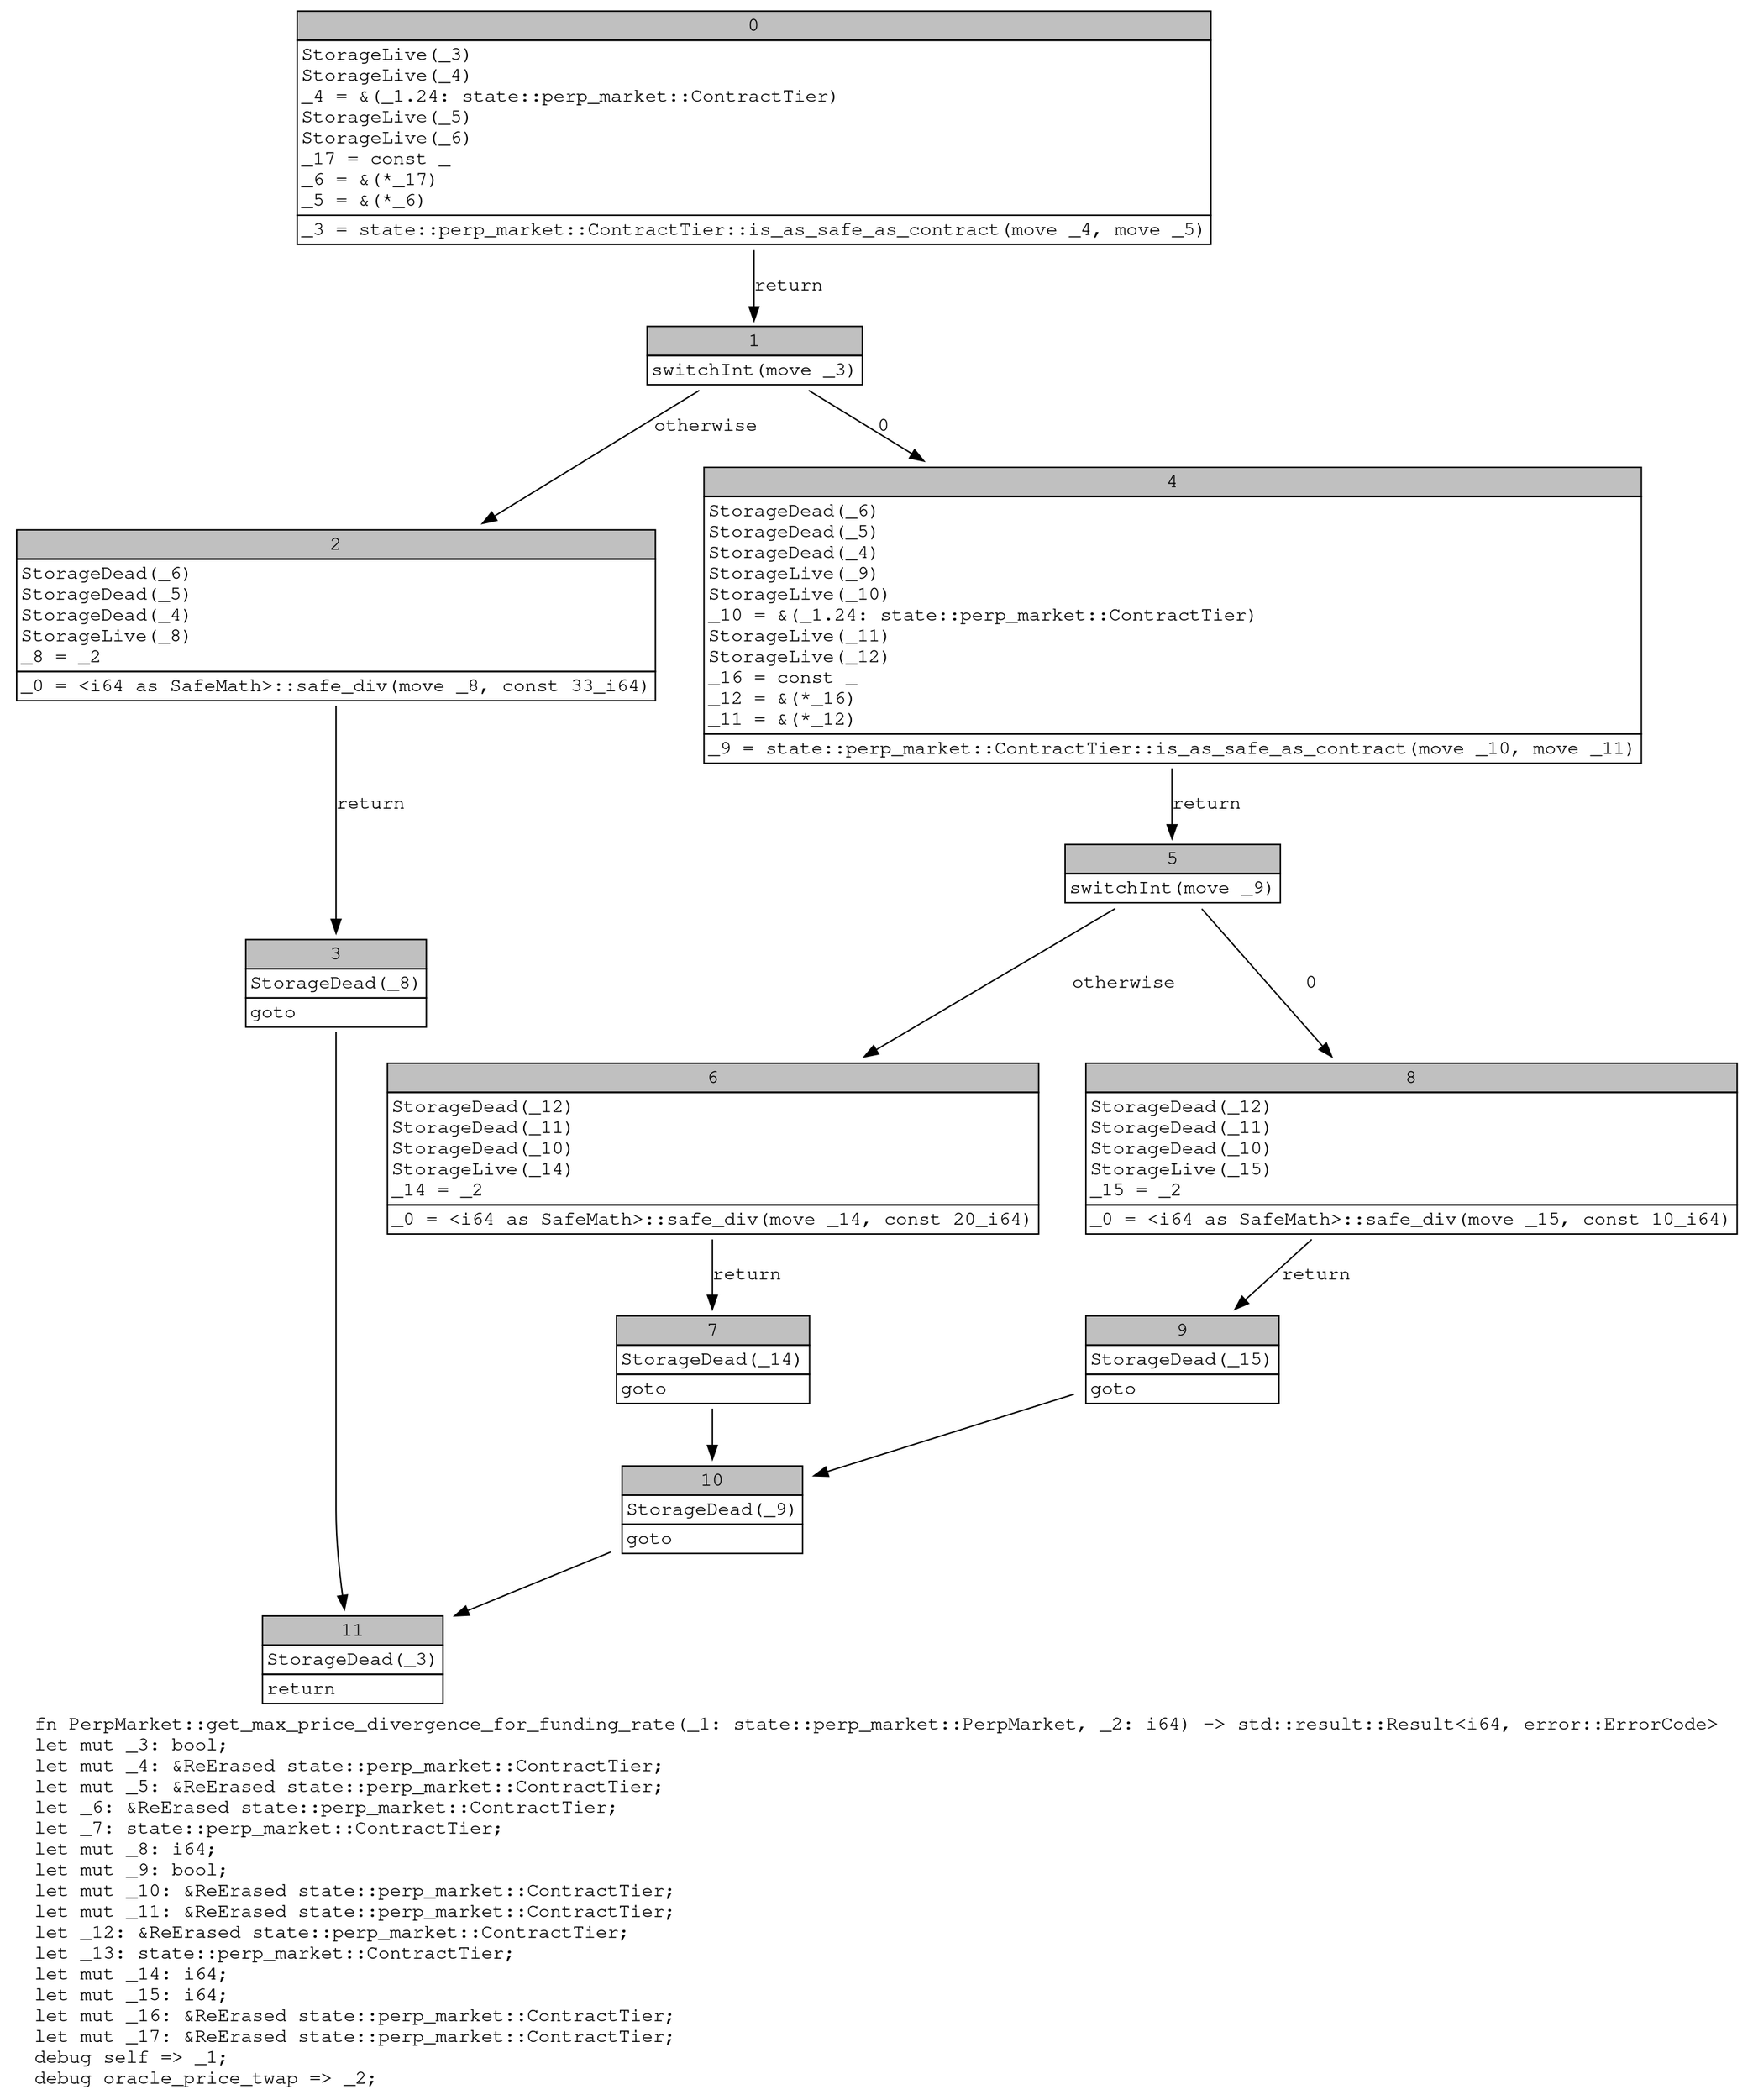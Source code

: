 digraph Mir_0_3797 {
    graph [fontname="Courier, monospace"];
    node [fontname="Courier, monospace"];
    edge [fontname="Courier, monospace"];
    label=<fn PerpMarket::get_max_price_divergence_for_funding_rate(_1: state::perp_market::PerpMarket, _2: i64) -&gt; std::result::Result&lt;i64, error::ErrorCode&gt;<br align="left"/>let mut _3: bool;<br align="left"/>let mut _4: &amp;ReErased state::perp_market::ContractTier;<br align="left"/>let mut _5: &amp;ReErased state::perp_market::ContractTier;<br align="left"/>let _6: &amp;ReErased state::perp_market::ContractTier;<br align="left"/>let _7: state::perp_market::ContractTier;<br align="left"/>let mut _8: i64;<br align="left"/>let mut _9: bool;<br align="left"/>let mut _10: &amp;ReErased state::perp_market::ContractTier;<br align="left"/>let mut _11: &amp;ReErased state::perp_market::ContractTier;<br align="left"/>let _12: &amp;ReErased state::perp_market::ContractTier;<br align="left"/>let _13: state::perp_market::ContractTier;<br align="left"/>let mut _14: i64;<br align="left"/>let mut _15: i64;<br align="left"/>let mut _16: &amp;ReErased state::perp_market::ContractTier;<br align="left"/>let mut _17: &amp;ReErased state::perp_market::ContractTier;<br align="left"/>debug self =&gt; _1;<br align="left"/>debug oracle_price_twap =&gt; _2;<br align="left"/>>;
    bb0__0_3797 [shape="none", label=<<table border="0" cellborder="1" cellspacing="0"><tr><td bgcolor="gray" align="center" colspan="1">0</td></tr><tr><td align="left" balign="left">StorageLive(_3)<br/>StorageLive(_4)<br/>_4 = &amp;(_1.24: state::perp_market::ContractTier)<br/>StorageLive(_5)<br/>StorageLive(_6)<br/>_17 = const _<br/>_6 = &amp;(*_17)<br/>_5 = &amp;(*_6)<br/></td></tr><tr><td align="left">_3 = state::perp_market::ContractTier::is_as_safe_as_contract(move _4, move _5)</td></tr></table>>];
    bb1__0_3797 [shape="none", label=<<table border="0" cellborder="1" cellspacing="0"><tr><td bgcolor="gray" align="center" colspan="1">1</td></tr><tr><td align="left">switchInt(move _3)</td></tr></table>>];
    bb2__0_3797 [shape="none", label=<<table border="0" cellborder="1" cellspacing="0"><tr><td bgcolor="gray" align="center" colspan="1">2</td></tr><tr><td align="left" balign="left">StorageDead(_6)<br/>StorageDead(_5)<br/>StorageDead(_4)<br/>StorageLive(_8)<br/>_8 = _2<br/></td></tr><tr><td align="left">_0 = &lt;i64 as SafeMath&gt;::safe_div(move _8, const 33_i64)</td></tr></table>>];
    bb3__0_3797 [shape="none", label=<<table border="0" cellborder="1" cellspacing="0"><tr><td bgcolor="gray" align="center" colspan="1">3</td></tr><tr><td align="left" balign="left">StorageDead(_8)<br/></td></tr><tr><td align="left">goto</td></tr></table>>];
    bb4__0_3797 [shape="none", label=<<table border="0" cellborder="1" cellspacing="0"><tr><td bgcolor="gray" align="center" colspan="1">4</td></tr><tr><td align="left" balign="left">StorageDead(_6)<br/>StorageDead(_5)<br/>StorageDead(_4)<br/>StorageLive(_9)<br/>StorageLive(_10)<br/>_10 = &amp;(_1.24: state::perp_market::ContractTier)<br/>StorageLive(_11)<br/>StorageLive(_12)<br/>_16 = const _<br/>_12 = &amp;(*_16)<br/>_11 = &amp;(*_12)<br/></td></tr><tr><td align="left">_9 = state::perp_market::ContractTier::is_as_safe_as_contract(move _10, move _11)</td></tr></table>>];
    bb5__0_3797 [shape="none", label=<<table border="0" cellborder="1" cellspacing="0"><tr><td bgcolor="gray" align="center" colspan="1">5</td></tr><tr><td align="left">switchInt(move _9)</td></tr></table>>];
    bb6__0_3797 [shape="none", label=<<table border="0" cellborder="1" cellspacing="0"><tr><td bgcolor="gray" align="center" colspan="1">6</td></tr><tr><td align="left" balign="left">StorageDead(_12)<br/>StorageDead(_11)<br/>StorageDead(_10)<br/>StorageLive(_14)<br/>_14 = _2<br/></td></tr><tr><td align="left">_0 = &lt;i64 as SafeMath&gt;::safe_div(move _14, const 20_i64)</td></tr></table>>];
    bb7__0_3797 [shape="none", label=<<table border="0" cellborder="1" cellspacing="0"><tr><td bgcolor="gray" align="center" colspan="1">7</td></tr><tr><td align="left" balign="left">StorageDead(_14)<br/></td></tr><tr><td align="left">goto</td></tr></table>>];
    bb8__0_3797 [shape="none", label=<<table border="0" cellborder="1" cellspacing="0"><tr><td bgcolor="gray" align="center" colspan="1">8</td></tr><tr><td align="left" balign="left">StorageDead(_12)<br/>StorageDead(_11)<br/>StorageDead(_10)<br/>StorageLive(_15)<br/>_15 = _2<br/></td></tr><tr><td align="left">_0 = &lt;i64 as SafeMath&gt;::safe_div(move _15, const 10_i64)</td></tr></table>>];
    bb9__0_3797 [shape="none", label=<<table border="0" cellborder="1" cellspacing="0"><tr><td bgcolor="gray" align="center" colspan="1">9</td></tr><tr><td align="left" balign="left">StorageDead(_15)<br/></td></tr><tr><td align="left">goto</td></tr></table>>];
    bb10__0_3797 [shape="none", label=<<table border="0" cellborder="1" cellspacing="0"><tr><td bgcolor="gray" align="center" colspan="1">10</td></tr><tr><td align="left" balign="left">StorageDead(_9)<br/></td></tr><tr><td align="left">goto</td></tr></table>>];
    bb11__0_3797 [shape="none", label=<<table border="0" cellborder="1" cellspacing="0"><tr><td bgcolor="gray" align="center" colspan="1">11</td></tr><tr><td align="left" balign="left">StorageDead(_3)<br/></td></tr><tr><td align="left">return</td></tr></table>>];
    bb0__0_3797 -> bb1__0_3797 [label="return"];
    bb1__0_3797 -> bb4__0_3797 [label="0"];
    bb1__0_3797 -> bb2__0_3797 [label="otherwise"];
    bb2__0_3797 -> bb3__0_3797 [label="return"];
    bb3__0_3797 -> bb11__0_3797 [label=""];
    bb4__0_3797 -> bb5__0_3797 [label="return"];
    bb5__0_3797 -> bb8__0_3797 [label="0"];
    bb5__0_3797 -> bb6__0_3797 [label="otherwise"];
    bb6__0_3797 -> bb7__0_3797 [label="return"];
    bb7__0_3797 -> bb10__0_3797 [label=""];
    bb8__0_3797 -> bb9__0_3797 [label="return"];
    bb9__0_3797 -> bb10__0_3797 [label=""];
    bb10__0_3797 -> bb11__0_3797 [label=""];
}
